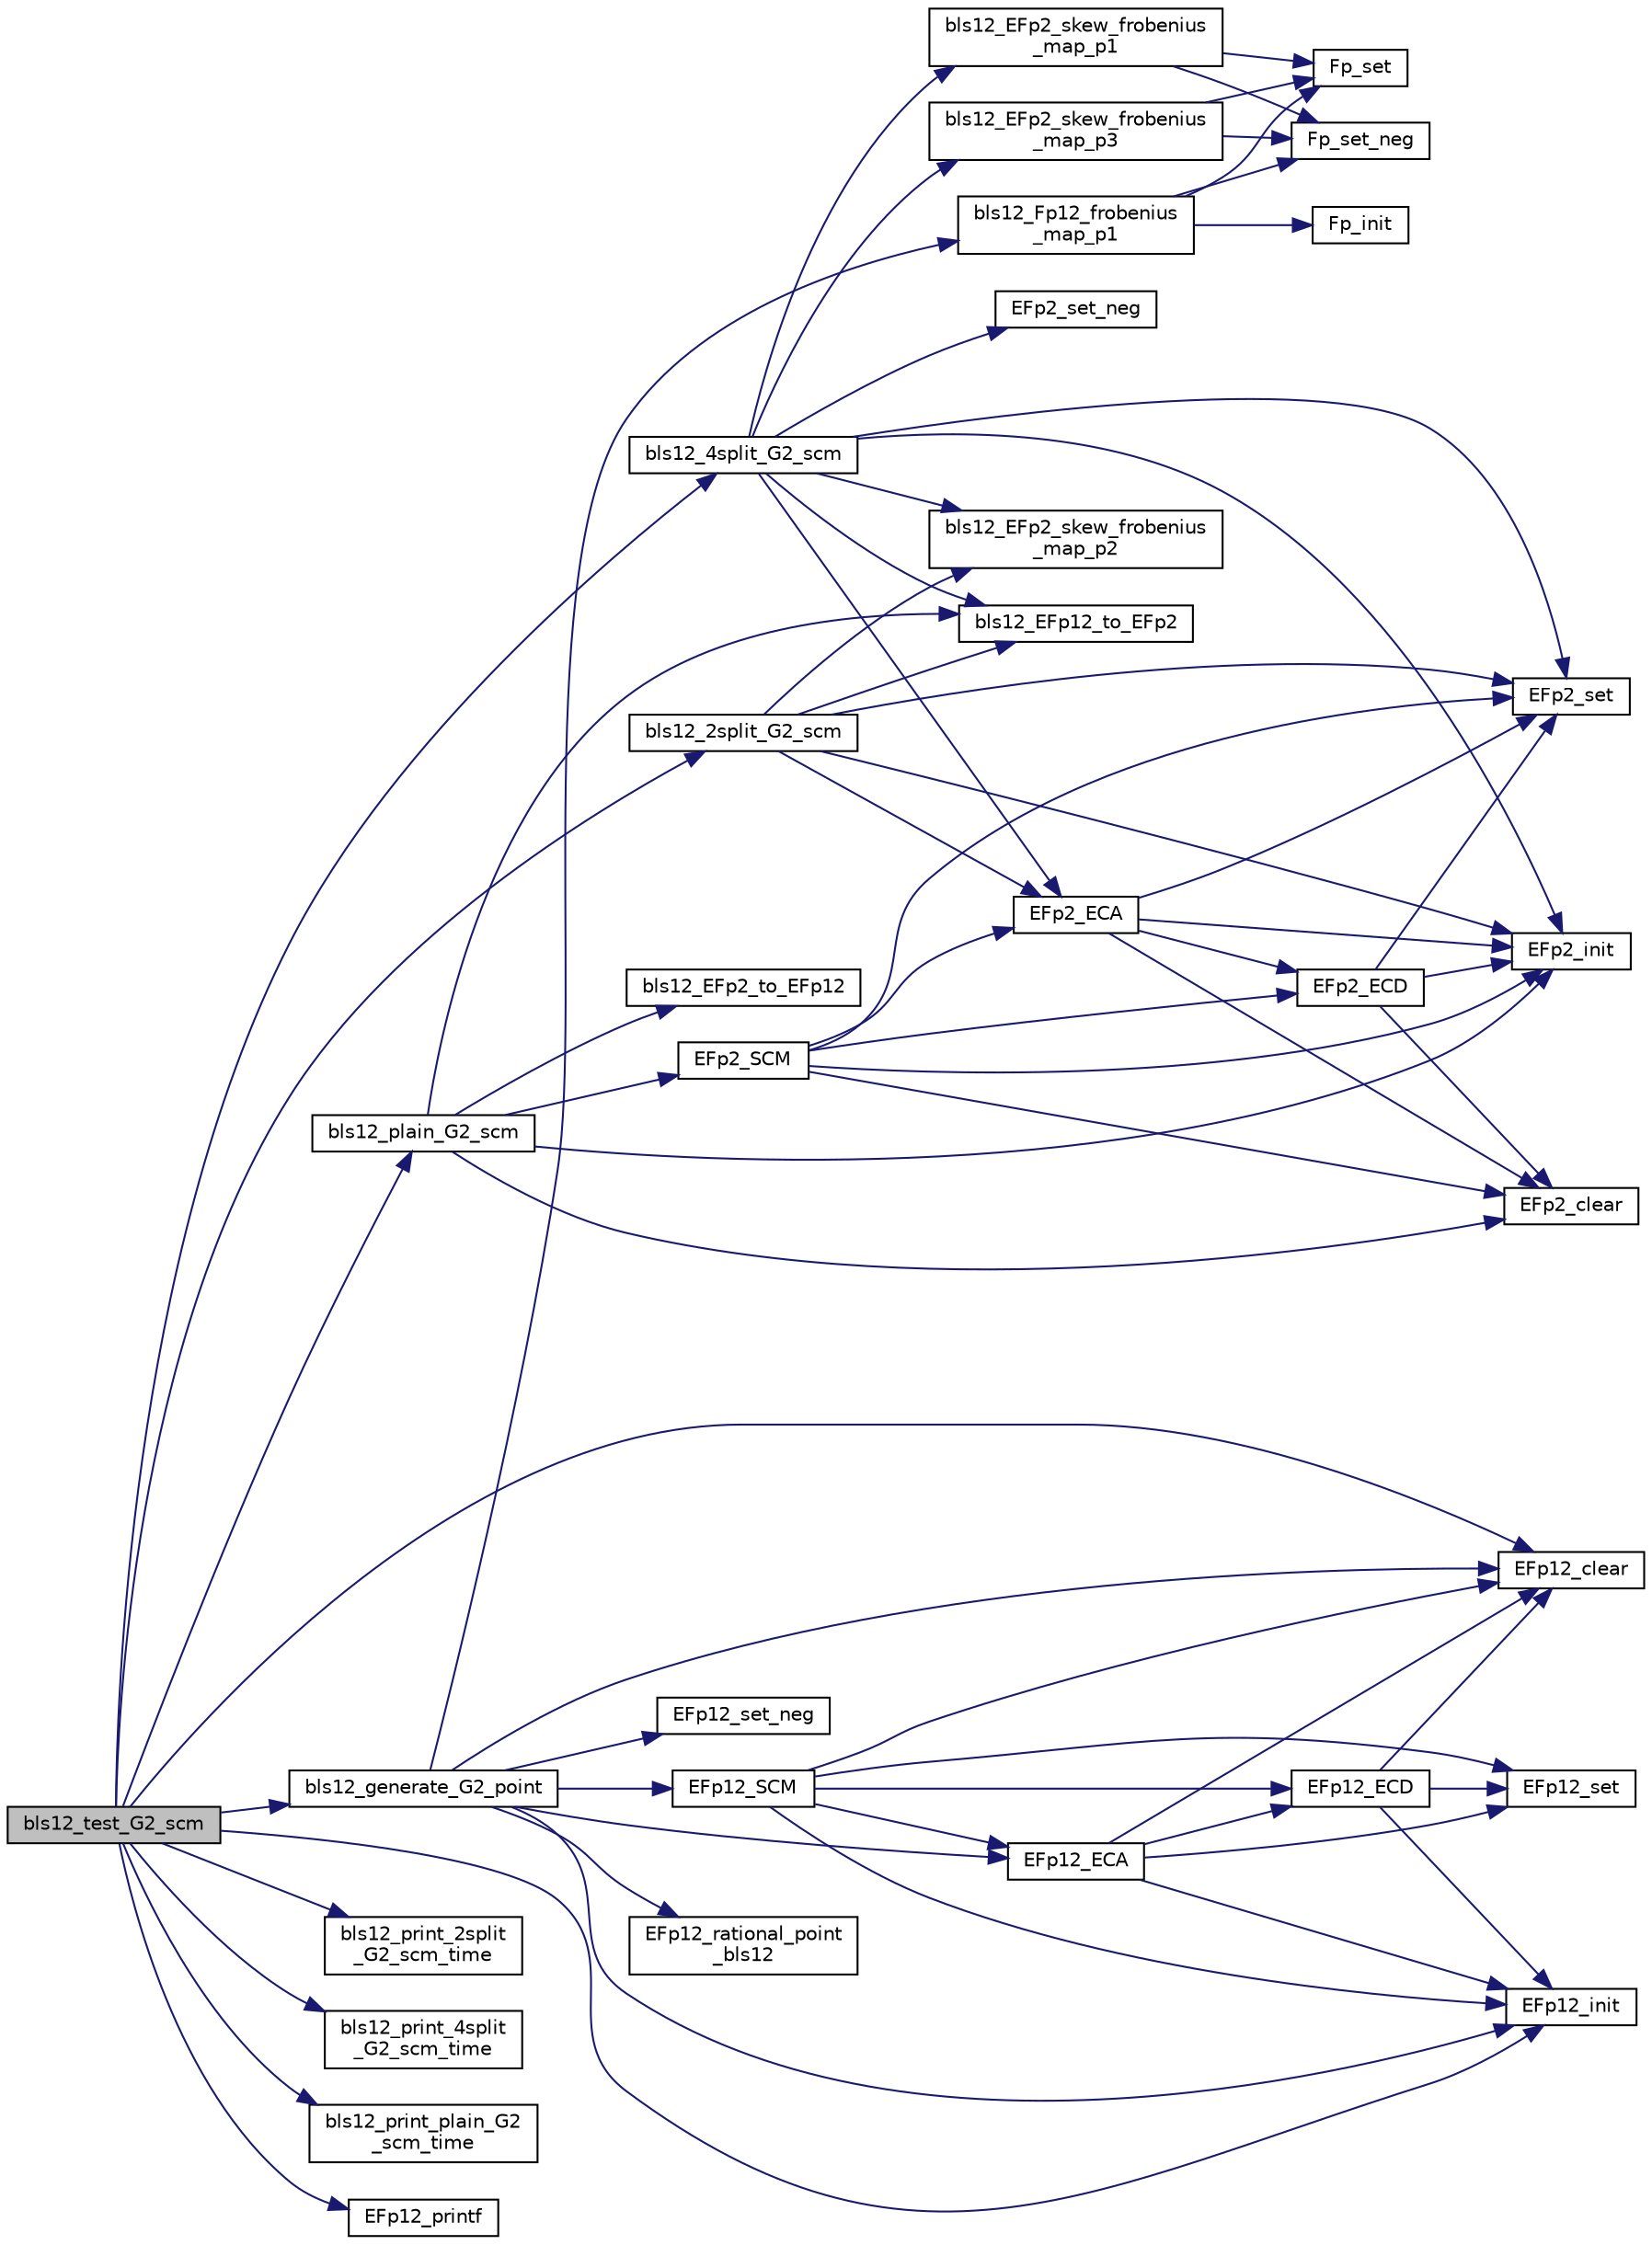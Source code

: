 digraph "bls12_test_G2_scm"
{
  edge [fontname="Helvetica",fontsize="10",labelfontname="Helvetica",labelfontsize="10"];
  node [fontname="Helvetica",fontsize="10",shape=record];
  rankdir="LR";
  Node40 [label="bls12_test_G2_scm",height=0.2,width=0.4,color="black", fillcolor="grey75", style="filled", fontcolor="black"];
  Node40 -> Node41 [color="midnightblue",fontsize="10",style="solid"];
  Node41 [label="bls12_2split_G2_scm",height=0.2,width=0.4,color="black", fillcolor="white", style="filled",URL="$bls12__scm_8h.html#ac67c5ceeb3131c1f193da9092079d58f"];
  Node41 -> Node42 [color="midnightblue",fontsize="10",style="solid"];
  Node42 [label="bls12_EFp12_to_EFp2",height=0.2,width=0.4,color="black", fillcolor="white", style="filled",URL="$bls12__twist_8h.html#a069ee5f353c96be9b1821af349731fe3"];
  Node41 -> Node43 [color="midnightblue",fontsize="10",style="solid"];
  Node43 [label="bls12_EFp2_skew_frobenius\l_map_p2",height=0.2,width=0.4,color="black", fillcolor="white", style="filled",URL="$bls12__skew__frobenius_8h.html#a53a7cd126428aa8a94732b2c521ad0f7"];
  Node41 -> Node44 [color="midnightblue",fontsize="10",style="solid"];
  Node44 [label="EFp2_ECA",height=0.2,width=0.4,color="black", fillcolor="white", style="filled",URL="$bn__efp2_8h.html#ae9f5dce3ffb3ddbf68b416ab7bcb7cfb"];
  Node44 -> Node45 [color="midnightblue",fontsize="10",style="solid"];
  Node45 [label="EFp2_set",height=0.2,width=0.4,color="black", fillcolor="white", style="filled",URL="$bn__efp2_8h.html#ab9ebc9caf2c47493f224e70b99d26cba"];
  Node44 -> Node46 [color="midnightblue",fontsize="10",style="solid"];
  Node46 [label="EFp2_ECD",height=0.2,width=0.4,color="black", fillcolor="white", style="filled",URL="$bn__efp2_8h.html#aab22a95931ba31d80f3ef4a3f72f6ce5"];
  Node46 -> Node47 [color="midnightblue",fontsize="10",style="solid"];
  Node47 [label="EFp2_init",height=0.2,width=0.4,color="black", fillcolor="white", style="filled",URL="$bn__efp2_8h.html#aaf4ebcd7da9b58a19626739159b1c468"];
  Node46 -> Node45 [color="midnightblue",fontsize="10",style="solid"];
  Node46 -> Node48 [color="midnightblue",fontsize="10",style="solid"];
  Node48 [label="EFp2_clear",height=0.2,width=0.4,color="black", fillcolor="white", style="filled",URL="$bn__efp2_8h.html#a2fab68f8328464d8a3d32f6127e3de47"];
  Node44 -> Node47 [color="midnightblue",fontsize="10",style="solid"];
  Node44 -> Node48 [color="midnightblue",fontsize="10",style="solid"];
  Node41 -> Node47 [color="midnightblue",fontsize="10",style="solid"];
  Node41 -> Node45 [color="midnightblue",fontsize="10",style="solid"];
  Node40 -> Node49 [color="midnightblue",fontsize="10",style="solid"];
  Node49 [label="bls12_4split_G2_scm",height=0.2,width=0.4,color="black", fillcolor="white", style="filled",URL="$bls12__scm_8h.html#a4ba82479d082bed6f2f58f848d771bc7"];
  Node49 -> Node42 [color="midnightblue",fontsize="10",style="solid"];
  Node49 -> Node50 [color="midnightblue",fontsize="10",style="solid"];
  Node50 [label="bls12_EFp2_skew_frobenius\l_map_p1",height=0.2,width=0.4,color="black", fillcolor="white", style="filled",URL="$bls12__skew__frobenius_8h.html#a8d89c42f0d2898af5639f908ebc6ad72"];
  Node50 -> Node51 [color="midnightblue",fontsize="10",style="solid"];
  Node51 [label="Fp_set",height=0.2,width=0.4,color="black", fillcolor="white", style="filled",URL="$bn__fp_8h.html#ab986f83b75086cf6c3f40105c5ae23b8"];
  Node50 -> Node52 [color="midnightblue",fontsize="10",style="solid"];
  Node52 [label="Fp_set_neg",height=0.2,width=0.4,color="black", fillcolor="white", style="filled",URL="$bn__fp_8h.html#ab8ccba7d599eda4d0cd9e34b09fe38e6"];
  Node49 -> Node43 [color="midnightblue",fontsize="10",style="solid"];
  Node49 -> Node53 [color="midnightblue",fontsize="10",style="solid"];
  Node53 [label="bls12_EFp2_skew_frobenius\l_map_p3",height=0.2,width=0.4,color="black", fillcolor="white", style="filled",URL="$bls12__skew__frobenius_8h.html#a87f87eeb97f9ba92718de8561d8a486d"];
  Node53 -> Node51 [color="midnightblue",fontsize="10",style="solid"];
  Node53 -> Node52 [color="midnightblue",fontsize="10",style="solid"];
  Node49 -> Node44 [color="midnightblue",fontsize="10",style="solid"];
  Node49 -> Node47 [color="midnightblue",fontsize="10",style="solid"];
  Node49 -> Node45 [color="midnightblue",fontsize="10",style="solid"];
  Node49 -> Node54 [color="midnightblue",fontsize="10",style="solid"];
  Node54 [label="EFp2_set_neg",height=0.2,width=0.4,color="black", fillcolor="white", style="filled",URL="$bn__efp2_8h.html#a9dec6dd06434dcf90206232bd085146d"];
  Node40 -> Node55 [color="midnightblue",fontsize="10",style="solid"];
  Node55 [label="bls12_generate_G2_point",height=0.2,width=0.4,color="black", fillcolor="white", style="filled",URL="$bls12__generate__points_8h.html#ab798368874a1a8365377d05ce9c5c121"];
  Node55 -> Node56 [color="midnightblue",fontsize="10",style="solid"];
  Node56 [label="bls12_Fp12_frobenius\l_map_p1",height=0.2,width=0.4,color="black", fillcolor="white", style="filled",URL="$bls12__frobenius_8h.html#a22e66a8db607710f331457d0a42b52a6"];
  Node56 -> Node57 [color="midnightblue",fontsize="10",style="solid"];
  Node57 [label="Fp_init",height=0.2,width=0.4,color="black", fillcolor="white", style="filled",URL="$bn__fp_8h.html#af102c589736284034064b7c2283000cb"];
  Node56 -> Node51 [color="midnightblue",fontsize="10",style="solid"];
  Node56 -> Node52 [color="midnightblue",fontsize="10",style="solid"];
  Node55 -> Node58 [color="midnightblue",fontsize="10",style="solid"];
  Node58 [label="EFp12_clear",height=0.2,width=0.4,color="black", fillcolor="white", style="filled",URL="$bn__efp12_8h.html#af82bf012407b635d6e636d5323cd5da8"];
  Node55 -> Node59 [color="midnightblue",fontsize="10",style="solid"];
  Node59 [label="EFp12_ECA",height=0.2,width=0.4,color="black", fillcolor="white", style="filled",URL="$bn__efp12_8h.html#aa9cc7485b8fda733e5d194e0b658afe4"];
  Node59 -> Node60 [color="midnightblue",fontsize="10",style="solid"];
  Node60 [label="EFp12_set",height=0.2,width=0.4,color="black", fillcolor="white", style="filled",URL="$bn__efp12_8h.html#add6e88c55e9b0107afabd8ff793545da"];
  Node59 -> Node61 [color="midnightblue",fontsize="10",style="solid"];
  Node61 [label="EFp12_ECD",height=0.2,width=0.4,color="black", fillcolor="white", style="filled",URL="$bn__efp12_8h.html#a47a2b437c57858628f6571fa74eaf8a9"];
  Node61 -> Node62 [color="midnightblue",fontsize="10",style="solid"];
  Node62 [label="EFp12_init",height=0.2,width=0.4,color="black", fillcolor="white", style="filled",URL="$bn__efp12_8h.html#a1cef63517b0aaf7a3c4c3f0b030d00aa"];
  Node61 -> Node60 [color="midnightblue",fontsize="10",style="solid"];
  Node61 -> Node58 [color="midnightblue",fontsize="10",style="solid"];
  Node59 -> Node62 [color="midnightblue",fontsize="10",style="solid"];
  Node59 -> Node58 [color="midnightblue",fontsize="10",style="solid"];
  Node55 -> Node62 [color="midnightblue",fontsize="10",style="solid"];
  Node55 -> Node63 [color="midnightblue",fontsize="10",style="solid"];
  Node63 [label="EFp12_rational_point\l_bls12",height=0.2,width=0.4,color="black", fillcolor="white", style="filled",URL="$bn__efp12_8h.html#abcb5db21f94f92eb107a8f3a44219798"];
  Node55 -> Node64 [color="midnightblue",fontsize="10",style="solid"];
  Node64 [label="EFp12_SCM",height=0.2,width=0.4,color="black", fillcolor="white", style="filled",URL="$bn__efp12_8h.html#a525c20258f15285298ddf9ef3d334a67"];
  Node64 -> Node60 [color="midnightblue",fontsize="10",style="solid"];
  Node64 -> Node62 [color="midnightblue",fontsize="10",style="solid"];
  Node64 -> Node61 [color="midnightblue",fontsize="10",style="solid"];
  Node64 -> Node59 [color="midnightblue",fontsize="10",style="solid"];
  Node64 -> Node58 [color="midnightblue",fontsize="10",style="solid"];
  Node55 -> Node65 [color="midnightblue",fontsize="10",style="solid"];
  Node65 [label="EFp12_set_neg",height=0.2,width=0.4,color="black", fillcolor="white", style="filled",URL="$bn__efp12_8h.html#a54993609dbef771a15951f007d77f4ac"];
  Node40 -> Node66 [color="midnightblue",fontsize="10",style="solid"];
  Node66 [label="bls12_plain_G2_scm",height=0.2,width=0.4,color="black", fillcolor="white", style="filled",URL="$bls12__scm_8h.html#a415bfbd46073fdf9f6af83c8e720a88b"];
  Node66 -> Node42 [color="midnightblue",fontsize="10",style="solid"];
  Node66 -> Node67 [color="midnightblue",fontsize="10",style="solid"];
  Node67 [label="bls12_EFp2_to_EFp12",height=0.2,width=0.4,color="black", fillcolor="white", style="filled",URL="$bls12__twist_8h.html#aa558f3e6f2284e657e3218c9e713c018"];
  Node66 -> Node48 [color="midnightblue",fontsize="10",style="solid"];
  Node66 -> Node47 [color="midnightblue",fontsize="10",style="solid"];
  Node66 -> Node68 [color="midnightblue",fontsize="10",style="solid"];
  Node68 [label="EFp2_SCM",height=0.2,width=0.4,color="black", fillcolor="white", style="filled",URL="$bn__efp2_8h.html#afe4377b41b2b704619c58e2af32bcb7e"];
  Node68 -> Node45 [color="midnightblue",fontsize="10",style="solid"];
  Node68 -> Node47 [color="midnightblue",fontsize="10",style="solid"];
  Node68 -> Node46 [color="midnightblue",fontsize="10",style="solid"];
  Node68 -> Node44 [color="midnightblue",fontsize="10",style="solid"];
  Node68 -> Node48 [color="midnightblue",fontsize="10",style="solid"];
  Node40 -> Node69 [color="midnightblue",fontsize="10",style="solid"];
  Node69 [label="bls12_print_2split\l_G2_scm_time",height=0.2,width=0.4,color="black", fillcolor="white", style="filled",URL="$bls12__timeprint_8h.html#af2b50492a9d71df3924d6c5cc3f91a06"];
  Node40 -> Node70 [color="midnightblue",fontsize="10",style="solid"];
  Node70 [label="bls12_print_4split\l_G2_scm_time",height=0.2,width=0.4,color="black", fillcolor="white", style="filled",URL="$bls12__timeprint_8h.html#add0116c7c6b33c2b84f5983f913c6cce"];
  Node40 -> Node71 [color="midnightblue",fontsize="10",style="solid"];
  Node71 [label="bls12_print_plain_G2\l_scm_time",height=0.2,width=0.4,color="black", fillcolor="white", style="filled",URL="$bls12__timeprint_8h.html#a3e1cc9ccc0b3a2d72711b6d4500e7a91"];
  Node40 -> Node58 [color="midnightblue",fontsize="10",style="solid"];
  Node40 -> Node62 [color="midnightblue",fontsize="10",style="solid"];
  Node40 -> Node72 [color="midnightblue",fontsize="10",style="solid"];
  Node72 [label="EFp12_printf",height=0.2,width=0.4,color="black", fillcolor="white", style="filled",URL="$bn__efp12_8h.html#a71ea4e076240e86eadc51073a714667c"];
}
